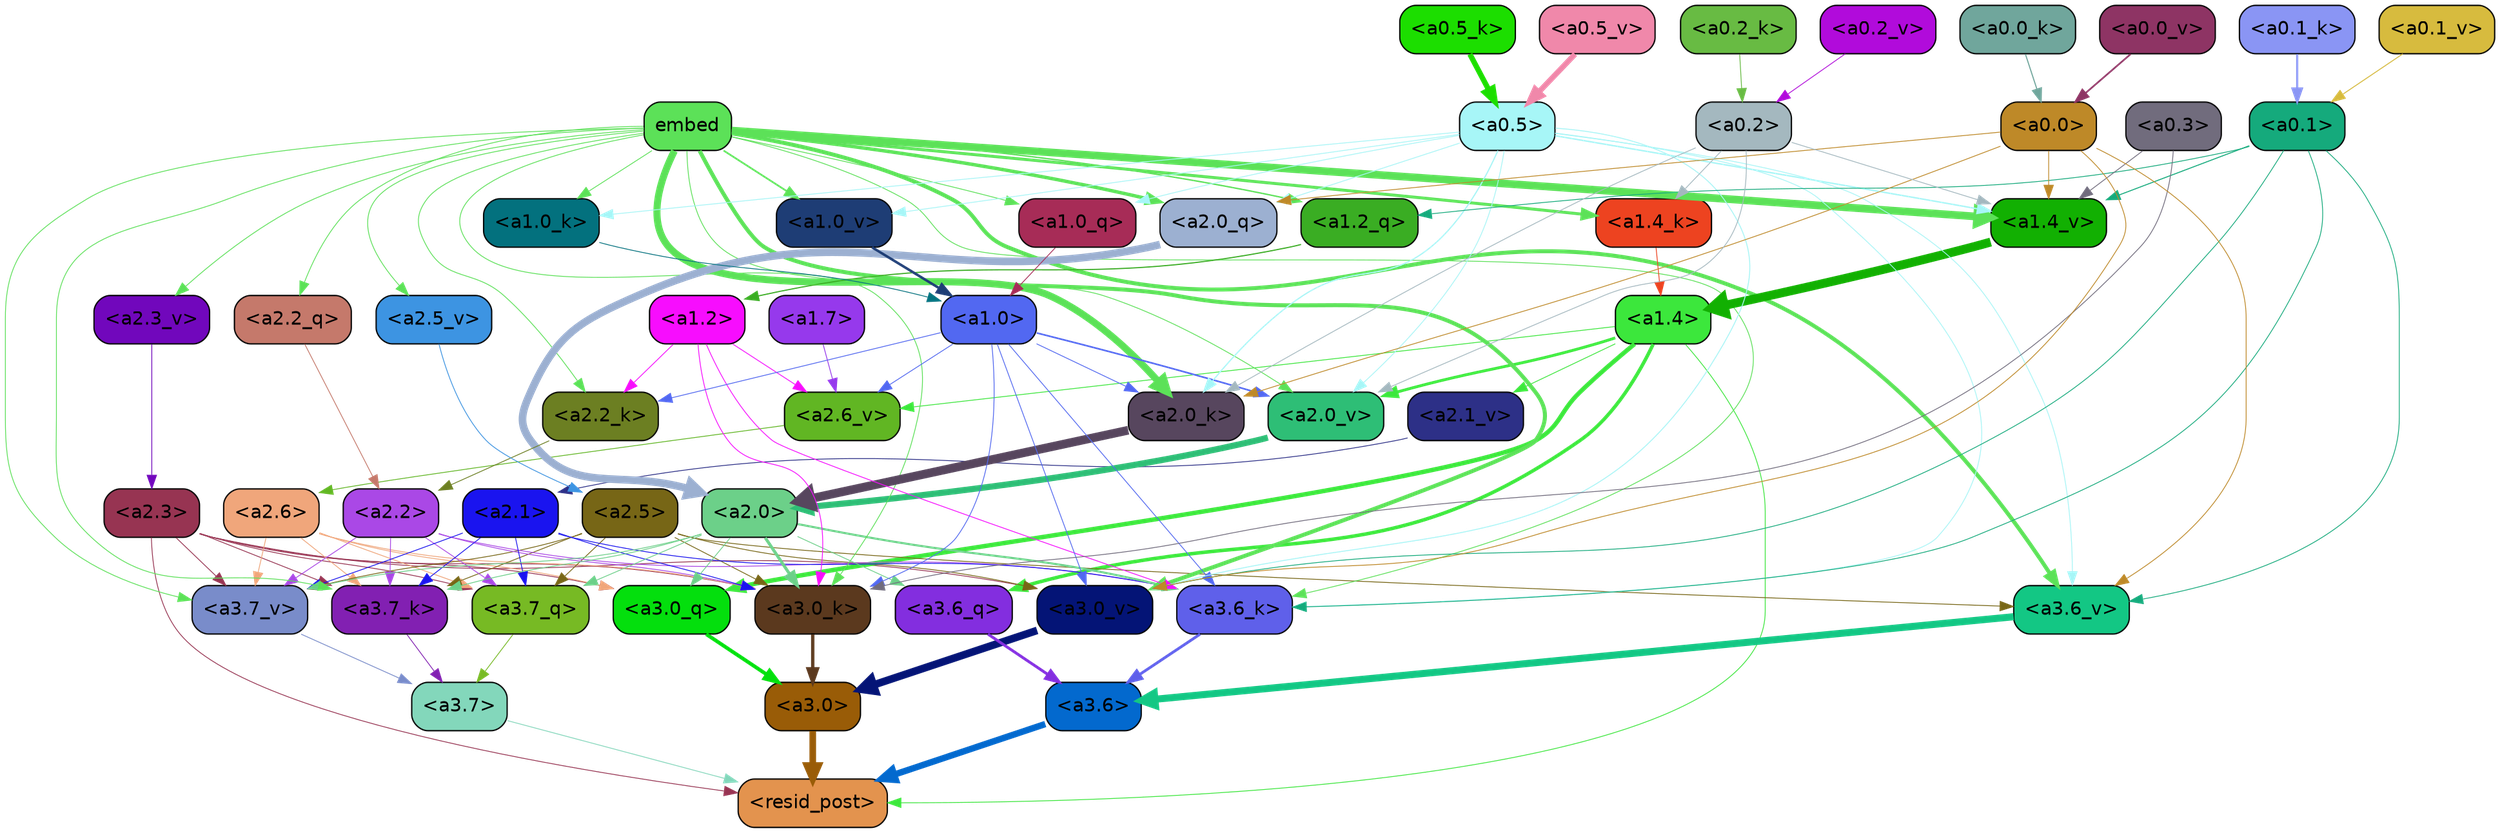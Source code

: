 strict digraph "" {
	graph [bgcolor=transparent,
		layout=dot,
		overlap=false,
		splines=true
	];
	"<a3.7>"	[color=black,
		fillcolor="#83d7bb",
		fontname=Helvetica,
		shape=box,
		style="filled, rounded"];
	"<resid_post>"	[color=black,
		fillcolor="#e3934e",
		fontname=Helvetica,
		shape=box,
		style="filled, rounded"];
	"<a3.7>" -> "<resid_post>"	[color="#83d7bb",
		penwidth=0.6];
	"<a3.6>"	[color=black,
		fillcolor="#0369ce",
		fontname=Helvetica,
		shape=box,
		style="filled, rounded"];
	"<a3.6>" -> "<resid_post>"	[color="#0369ce",
		penwidth=4.753257989883423];
	"<a3.0>"	[color=black,
		fillcolor="#995c07",
		fontname=Helvetica,
		shape=box,
		style="filled, rounded"];
	"<a3.0>" -> "<resid_post>"	[color="#995c07",
		penwidth=4.90053927898407];
	"<a2.3>"	[color=black,
		fillcolor="#973452",
		fontname=Helvetica,
		shape=box,
		style="filled, rounded"];
	"<a2.3>" -> "<resid_post>"	[color="#973452",
		penwidth=0.6];
	"<a3.7_q>"	[color=black,
		fillcolor="#77ba24",
		fontname=Helvetica,
		shape=box,
		style="filled, rounded"];
	"<a2.3>" -> "<a3.7_q>"	[color="#973452",
		penwidth=0.6];
	"<a3.0_q>"	[color=black,
		fillcolor="#04df0d",
		fontname=Helvetica,
		shape=box,
		style="filled, rounded"];
	"<a2.3>" -> "<a3.0_q>"	[color="#973452",
		penwidth=0.6];
	"<a3.7_k>"	[color=black,
		fillcolor="#8220b2",
		fontname=Helvetica,
		shape=box,
		style="filled, rounded"];
	"<a2.3>" -> "<a3.7_k>"	[color="#973452",
		penwidth=0.6];
	"<a3.0_k>"	[color=black,
		fillcolor="#5b391e",
		fontname=Helvetica,
		shape=box,
		style="filled, rounded"];
	"<a2.3>" -> "<a3.0_k>"	[color="#973452",
		penwidth=0.6];
	"<a3.7_v>"	[color=black,
		fillcolor="#798cca",
		fontname=Helvetica,
		shape=box,
		style="filled, rounded"];
	"<a2.3>" -> "<a3.7_v>"	[color="#973452",
		penwidth=0.6];
	"<a3.0_v>"	[color=black,
		fillcolor="#041476",
		fontname=Helvetica,
		shape=box,
		style="filled, rounded"];
	"<a2.3>" -> "<a3.0_v>"	[color="#973452",
		penwidth=0.6];
	"<a1.4>"	[color=black,
		fillcolor="#3ce73c",
		fontname=Helvetica,
		shape=box,
		style="filled, rounded"];
	"<a1.4>" -> "<resid_post>"	[color="#3ce73c",
		penwidth=0.6];
	"<a3.6_q>"	[color=black,
		fillcolor="#832edf",
		fontname=Helvetica,
		shape=box,
		style="filled, rounded"];
	"<a1.4>" -> "<a3.6_q>"	[color="#3ce73c",
		penwidth=2.6043437719345093];
	"<a1.4>" -> "<a3.0_q>"	[color="#3ce73c",
		penwidth=3.2779015004634857];
	"<a2.6_v>"	[color=black,
		fillcolor="#61b623",
		fontname=Helvetica,
		shape=box,
		style="filled, rounded"];
	"<a1.4>" -> "<a2.6_v>"	[color="#3ce73c",
		penwidth=0.6];
	"<a2.1_v>"	[color=black,
		fillcolor="#2d3087",
		fontname=Helvetica,
		shape=box,
		style="filled, rounded"];
	"<a1.4>" -> "<a2.1_v>"	[color="#3ce73c",
		penwidth=0.6];
	"<a2.0_v>"	[color=black,
		fillcolor="#2ebe76",
		fontname=Helvetica,
		shape=box,
		style="filled, rounded"];
	"<a1.4>" -> "<a2.0_v>"	[color="#3ce73c",
		penwidth=2.089712530374527];
	"<a3.7_q>" -> "<a3.7>"	[color="#77ba24",
		penwidth=0.6];
	"<a3.6_q>" -> "<a3.6>"	[color="#832edf",
		penwidth=2.091020345687866];
	"<a3.0_q>" -> "<a3.0>"	[color="#04df0d",
		penwidth=2.7421876192092896];
	"<a3.7_k>" -> "<a3.7>"	[color="#8220b2",
		penwidth=0.6];
	"<a3.6_k>"	[color=black,
		fillcolor="#5f60ea",
		fontname=Helvetica,
		shape=box,
		style="filled, rounded"];
	"<a3.6_k>" -> "<a3.6>"	[color="#5f60ea",
		penwidth=2.048597991466522];
	"<a3.0_k>" -> "<a3.0>"	[color="#5b391e",
		penwidth=2.476402521133423];
	"<a3.7_v>" -> "<a3.7>"	[color="#798cca",
		penwidth=0.6];
	"<a3.6_v>"	[color=black,
		fillcolor="#13c784",
		fontname=Helvetica,
		shape=box,
		style="filled, rounded"];
	"<a3.6_v>" -> "<a3.6>"	[color="#13c784",
		penwidth=5.2550448179244995];
	"<a3.0_v>" -> "<a3.0>"	[color="#041476",
		penwidth=5.652270674705505];
	"<a2.6>"	[color=black,
		fillcolor="#f0a67b",
		fontname=Helvetica,
		shape=box,
		style="filled, rounded"];
	"<a2.6>" -> "<a3.7_q>"	[color="#f0a67b",
		penwidth=0.6];
	"<a2.6>" -> "<a3.0_q>"	[color="#f0a67b",
		penwidth=0.6];
	"<a2.6>" -> "<a3.7_k>"	[color="#f0a67b",
		penwidth=0.6];
	"<a2.6>" -> "<a3.0_k>"	[color="#f0a67b",
		penwidth=0.6];
	"<a2.6>" -> "<a3.7_v>"	[color="#f0a67b",
		penwidth=0.6];
	"<a2.5>"	[color=black,
		fillcolor="#776616",
		fontname=Helvetica,
		shape=box,
		style="filled, rounded"];
	"<a2.5>" -> "<a3.7_q>"	[color="#776616",
		penwidth=0.6];
	"<a2.5>" -> "<a3.7_k>"	[color="#776616",
		penwidth=0.6];
	"<a2.5>" -> "<a3.0_k>"	[color="#776616",
		penwidth=0.6];
	"<a2.5>" -> "<a3.7_v>"	[color="#776616",
		penwidth=0.6];
	"<a2.5>" -> "<a3.6_v>"	[color="#776616",
		penwidth=0.6];
	"<a2.5>" -> "<a3.0_v>"	[color="#776616",
		penwidth=0.6];
	"<a2.2>"	[color=black,
		fillcolor="#aa48e6",
		fontname=Helvetica,
		shape=box,
		style="filled, rounded"];
	"<a2.2>" -> "<a3.7_q>"	[color="#aa48e6",
		penwidth=0.6];
	"<a2.2>" -> "<a3.7_k>"	[color="#aa48e6",
		penwidth=0.6];
	"<a2.2>" -> "<a3.6_k>"	[color="#aa48e6",
		penwidth=0.6];
	"<a2.2>" -> "<a3.0_k>"	[color="#aa48e6",
		penwidth=0.6];
	"<a2.2>" -> "<a3.7_v>"	[color="#aa48e6",
		penwidth=0.6];
	"<a2.1>"	[color=black,
		fillcolor="#1a14ef",
		fontname=Helvetica,
		shape=box,
		style="filled, rounded"];
	"<a2.1>" -> "<a3.7_q>"	[color="#1a14ef",
		penwidth=0.6];
	"<a2.1>" -> "<a3.7_k>"	[color="#1a14ef",
		penwidth=0.6];
	"<a2.1>" -> "<a3.6_k>"	[color="#1a14ef",
		penwidth=0.6];
	"<a2.1>" -> "<a3.0_k>"	[color="#1a14ef",
		penwidth=0.6];
	"<a2.1>" -> "<a3.7_v>"	[color="#1a14ef",
		penwidth=0.6];
	"<a2.0>"	[color=black,
		fillcolor="#6cd089",
		fontname=Helvetica,
		shape=box,
		style="filled, rounded"];
	"<a2.0>" -> "<a3.7_q>"	[color="#6cd089",
		penwidth=0.6];
	"<a2.0>" -> "<a3.6_q>"	[color="#6cd089",
		penwidth=0.6];
	"<a2.0>" -> "<a3.0_q>"	[color="#6cd089",
		penwidth=0.6];
	"<a2.0>" -> "<a3.7_k>"	[color="#6cd089",
		penwidth=0.6];
	"<a2.0>" -> "<a3.6_k>"	[color="#6cd089",
		penwidth=1.5290023684501648];
	"<a2.0>" -> "<a3.0_k>"	[color="#6cd089",
		penwidth=2.2551413774490356];
	"<a2.0>" -> "<a3.7_v>"	[color="#6cd089",
		penwidth=0.6];
	embed	[color=black,
		fillcolor="#5ce158",
		fontname=Helvetica,
		shape=box,
		style="filled, rounded"];
	embed -> "<a3.7_k>"	[color="#5ce158",
		penwidth=0.6];
	embed -> "<a3.6_k>"	[color="#5ce158",
		penwidth=0.6];
	embed -> "<a3.0_k>"	[color="#5ce158",
		penwidth=0.6];
	embed -> "<a3.7_v>"	[color="#5ce158",
		penwidth=0.6];
	embed -> "<a3.6_v>"	[color="#5ce158",
		penwidth=2.9556376338005066];
	embed -> "<a3.0_v>"	[color="#5ce158",
		penwidth=2.972973108291626];
	"<a2.2_q>"	[color=black,
		fillcolor="#c5796b",
		fontname=Helvetica,
		shape=box,
		style="filled, rounded"];
	embed -> "<a2.2_q>"	[color="#5ce158",
		penwidth=0.6];
	"<a2.0_q>"	[color=black,
		fillcolor="#9cb0d1",
		fontname=Helvetica,
		shape=box,
		style="filled, rounded"];
	embed -> "<a2.0_q>"	[color="#5ce158",
		penwidth=2.540744114667177];
	"<a2.2_k>"	[color=black,
		fillcolor="#6c7f22",
		fontname=Helvetica,
		shape=box,
		style="filled, rounded"];
	embed -> "<a2.2_k>"	[color="#5ce158",
		penwidth=0.6];
	"<a2.0_k>"	[color=black,
		fillcolor="#57465e",
		fontname=Helvetica,
		shape=box,
		style="filled, rounded"];
	embed -> "<a2.0_k>"	[color="#5ce158",
		penwidth=5.233989953994751];
	"<a2.5_v>"	[color=black,
		fillcolor="#3d94e2",
		fontname=Helvetica,
		shape=box,
		style="filled, rounded"];
	embed -> "<a2.5_v>"	[color="#5ce158",
		penwidth=0.6];
	"<a2.3_v>"	[color=black,
		fillcolor="#7107bc",
		fontname=Helvetica,
		shape=box,
		style="filled, rounded"];
	embed -> "<a2.3_v>"	[color="#5ce158",
		penwidth=0.6];
	embed -> "<a2.0_v>"	[color="#5ce158",
		penwidth=0.6];
	"<a1.2_q>"	[color=black,
		fillcolor="#3aad23",
		fontname=Helvetica,
		shape=box,
		style="filled, rounded"];
	embed -> "<a1.2_q>"	[color="#5ce158",
		penwidth=1.0232882499694824];
	"<a1.0_q>"	[color=black,
		fillcolor="#a72c57",
		fontname=Helvetica,
		shape=box,
		style="filled, rounded"];
	embed -> "<a1.0_q>"	[color="#5ce158",
		penwidth=0.6];
	"<a1.4_k>"	[color=black,
		fillcolor="#ed4320",
		fontname=Helvetica,
		shape=box,
		style="filled, rounded"];
	embed -> "<a1.4_k>"	[color="#5ce158",
		penwidth=2.181154489517212];
	"<a1.0_k>"	[color=black,
		fillcolor="#03717e",
		fontname=Helvetica,
		shape=box,
		style="filled, rounded"];
	embed -> "<a1.0_k>"	[color="#5ce158",
		penwidth=0.6];
	"<a1.4_v>"	[color=black,
		fillcolor="#12b002",
		fontname=Helvetica,
		shape=box,
		style="filled, rounded"];
	embed -> "<a1.4_v>"	[color="#5ce158",
		penwidth=5.707561254501343];
	"<a1.0_v>"	[color=black,
		fillcolor="#1e3d75",
		fontname=Helvetica,
		shape=box,
		style="filled, rounded"];
	embed -> "<a1.0_v>"	[color="#5ce158",
		penwidth=1.26310396194458];
	"<a1.2>"	[color=black,
		fillcolor="#f70dfe",
		fontname=Helvetica,
		shape=box,
		style="filled, rounded"];
	"<a1.2>" -> "<a3.6_k>"	[color="#f70dfe",
		penwidth=0.6];
	"<a1.2>" -> "<a3.0_k>"	[color="#f70dfe",
		penwidth=0.6];
	"<a1.2>" -> "<a2.2_k>"	[color="#f70dfe",
		penwidth=0.6];
	"<a1.2>" -> "<a2.6_v>"	[color="#f70dfe",
		penwidth=0.6];
	"<a1.0>"	[color=black,
		fillcolor="#5268f1",
		fontname=Helvetica,
		shape=box,
		style="filled, rounded"];
	"<a1.0>" -> "<a3.6_k>"	[color="#5268f1",
		penwidth=0.6];
	"<a1.0>" -> "<a3.0_k>"	[color="#5268f1",
		penwidth=0.6];
	"<a1.0>" -> "<a3.0_v>"	[color="#5268f1",
		penwidth=0.6];
	"<a1.0>" -> "<a2.2_k>"	[color="#5268f1",
		penwidth=0.6];
	"<a1.0>" -> "<a2.0_k>"	[color="#5268f1",
		penwidth=0.6];
	"<a1.0>" -> "<a2.6_v>"	[color="#5268f1",
		penwidth=0.6];
	"<a1.0>" -> "<a2.0_v>"	[color="#5268f1",
		penwidth=1.1915444135665894];
	"<a0.5>"	[color=black,
		fillcolor="#a7f6f7",
		fontname=Helvetica,
		shape=box,
		style="filled, rounded"];
	"<a0.5>" -> "<a3.6_k>"	[color="#a7f6f7",
		penwidth=0.6];
	"<a0.5>" -> "<a3.6_v>"	[color="#a7f6f7",
		penwidth=0.6];
	"<a0.5>" -> "<a3.0_v>"	[color="#a7f6f7",
		penwidth=0.6790935099124908];
	"<a0.5>" -> "<a2.0_q>"	[color="#a7f6f7",
		penwidth=0.6];
	"<a0.5>" -> "<a2.0_k>"	[color="#a7f6f7",
		penwidth=0.8868831396102905];
	"<a0.5>" -> "<a2.0_v>"	[color="#a7f6f7",
		penwidth=0.6];
	"<a0.5>" -> "<a1.0_q>"	[color="#a7f6f7",
		penwidth=0.6];
	"<a0.5>" -> "<a1.0_k>"	[color="#a7f6f7",
		penwidth=0.6];
	"<a0.5>" -> "<a1.4_v>"	[color="#a7f6f7",
		penwidth=1.0242966413497925];
	"<a0.5>" -> "<a1.0_v>"	[color="#a7f6f7",
		penwidth=0.6];
	"<a0.1>"	[color=black,
		fillcolor="#15aa7c",
		fontname=Helvetica,
		shape=box,
		style="filled, rounded"];
	"<a0.1>" -> "<a3.6_k>"	[color="#15aa7c",
		penwidth=0.6];
	"<a0.1>" -> "<a3.6_v>"	[color="#15aa7c",
		penwidth=0.6];
	"<a0.1>" -> "<a3.0_v>"	[color="#15aa7c",
		penwidth=0.6];
	"<a0.1>" -> "<a1.2_q>"	[color="#15aa7c",
		penwidth=0.6];
	"<a0.1>" -> "<a1.4_v>"	[color="#15aa7c",
		penwidth=0.7291159629821777];
	"<a0.3>"	[color=black,
		fillcolor="#716c7d",
		fontname=Helvetica,
		shape=box,
		style="filled, rounded"];
	"<a0.3>" -> "<a3.0_k>"	[color="#716c7d",
		penwidth=0.6];
	"<a0.3>" -> "<a1.4_v>"	[color="#716c7d",
		penwidth=0.6];
	"<a0.0>"	[color=black,
		fillcolor="#be8928",
		fontname=Helvetica,
		shape=box,
		style="filled, rounded"];
	"<a0.0>" -> "<a3.6_v>"	[color="#be8928",
		penwidth=0.6];
	"<a0.0>" -> "<a3.0_v>"	[color="#be8928",
		penwidth=0.6];
	"<a0.0>" -> "<a2.0_q>"	[color="#be8928",
		penwidth=0.6];
	"<a0.0>" -> "<a2.0_k>"	[color="#be8928",
		penwidth=0.6];
	"<a0.0>" -> "<a1.4_v>"	[color="#be8928",
		penwidth=0.6];
	"<a2.2_q>" -> "<a2.2>"	[color="#c5796b",
		penwidth=0.6];
	"<a2.0_q>" -> "<a2.0>"	[color="#9cb0d1",
		penwidth=5.6763341426849365];
	"<a2.2_k>" -> "<a2.2>"	[color="#6c7f22",
		penwidth=0.6];
	"<a2.0_k>" -> "<a2.0>"	[color="#57465e",
		penwidth=6.450865745544434];
	"<a2.6_v>" -> "<a2.6>"	[color="#61b623",
		penwidth=0.6];
	"<a2.5_v>" -> "<a2.5>"	[color="#3d94e2",
		penwidth=0.6];
	"<a2.3_v>" -> "<a2.3>"	[color="#7107bc",
		penwidth=0.6];
	"<a2.1_v>" -> "<a2.1>"	[color="#2d3087",
		penwidth=0.6];
	"<a2.0_v>" -> "<a2.0>"	[color="#2ebe76",
		penwidth=4.569358706474304];
	"<a0.2>"	[color=black,
		fillcolor="#a4b8bf",
		fontname=Helvetica,
		shape=box,
		style="filled, rounded"];
	"<a0.2>" -> "<a2.0_k>"	[color="#a4b8bf",
		penwidth=0.6];
	"<a0.2>" -> "<a2.0_v>"	[color="#a4b8bf",
		penwidth=0.6];
	"<a0.2>" -> "<a1.4_k>"	[color="#a4b8bf",
		penwidth=0.6];
	"<a0.2>" -> "<a1.4_v>"	[color="#a4b8bf",
		penwidth=0.6];
	"<a1.7>"	[color=black,
		fillcolor="#9639ec",
		fontname=Helvetica,
		shape=box,
		style="filled, rounded"];
	"<a1.7>" -> "<a2.6_v>"	[color="#9639ec",
		penwidth=0.6];
	"<a1.2_q>" -> "<a1.2>"	[color="#3aad23",
		penwidth=0.8473789691925049];
	"<a1.0_q>" -> "<a1.0>"	[color="#a72c57",
		penwidth=0.6];
	"<a1.4_k>" -> "<a1.4>"	[color="#ed4320",
		penwidth=0.6];
	"<a1.0_k>" -> "<a1.0>"	[color="#03717e",
		penwidth=0.6];
	"<a1.4_v>" -> "<a1.4>"	[color="#12b002",
		penwidth=6.609479665756226];
	"<a1.0_v>" -> "<a1.0>"	[color="#1e3d75",
		penwidth=1.862385869026184];
	"<a0.5_k>"	[color=black,
		fillcolor="#1cde00",
		fontname=Helvetica,
		shape=box,
		style="filled, rounded"];
	"<a0.5_k>" -> "<a0.5>"	[color="#1cde00",
		penwidth=3.994816780090332];
	"<a0.2_k>"	[color=black,
		fillcolor="#68bb43",
		fontname=Helvetica,
		shape=box,
		style="filled, rounded"];
	"<a0.2_k>" -> "<a0.2>"	[color="#68bb43",
		penwidth=0.6];
	"<a0.1_k>"	[color=black,
		fillcolor="#8a95f4",
		fontname=Helvetica,
		shape=box,
		style="filled, rounded"];
	"<a0.1_k>" -> "<a0.1>"	[color="#8a95f4",
		penwidth=1.5859735012054443];
	"<a0.0_k>"	[color=black,
		fillcolor="#70a69c",
		fontname=Helvetica,
		shape=box,
		style="filled, rounded"];
	"<a0.0_k>" -> "<a0.0>"	[color="#70a69c",
		penwidth=0.8134422302246094];
	"<a0.5_v>"	[color=black,
		fillcolor="#f088aa",
		fontname=Helvetica,
		shape=box,
		style="filled, rounded"];
	"<a0.5_v>" -> "<a0.5>"	[color="#f088aa",
		penwidth=4.101986527442932];
	"<a0.2_v>"	[color=black,
		fillcolor="#b10bdb",
		fontname=Helvetica,
		shape=box,
		style="filled, rounded"];
	"<a0.2_v>" -> "<a0.2>"	[color="#b10bdb",
		penwidth=0.6];
	"<a0.1_v>"	[color=black,
		fillcolor="#d7bb3e",
		fontname=Helvetica,
		shape=box,
		style="filled, rounded"];
	"<a0.1_v>" -> "<a0.1>"	[color="#d7bb3e",
		penwidth=0.6931805610656738];
	"<a0.0_v>"	[color=black,
		fillcolor="#8e3464",
		fontname=Helvetica,
		shape=box,
		style="filled, rounded"];
	"<a0.0_v>" -> "<a0.0>"	[color="#8e3464",
		penwidth=1.2705905437469482];
}
